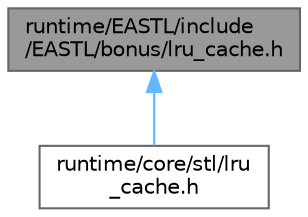 digraph "runtime/EASTL/include/EASTL/bonus/lru_cache.h"
{
 // LATEX_PDF_SIZE
  bgcolor="transparent";
  edge [fontname=Helvetica,fontsize=10,labelfontname=Helvetica,labelfontsize=10];
  node [fontname=Helvetica,fontsize=10,shape=box,height=0.2,width=0.4];
  Node1 [id="Node000001",label="runtime/EASTL/include\l/EASTL/bonus/lru_cache.h",height=0.2,width=0.4,color="gray40", fillcolor="grey60", style="filled", fontcolor="black",tooltip=" "];
  Node1 -> Node2 [id="edge2_Node000001_Node000002",dir="back",color="steelblue1",style="solid",tooltip=" "];
  Node2 [id="Node000002",label="runtime/core/stl/lru\l_cache.h",height=0.2,width=0.4,color="grey40", fillcolor="white", style="filled",URL="$core_2stl_2lru__cache_8h.html",tooltip=" "];
}
